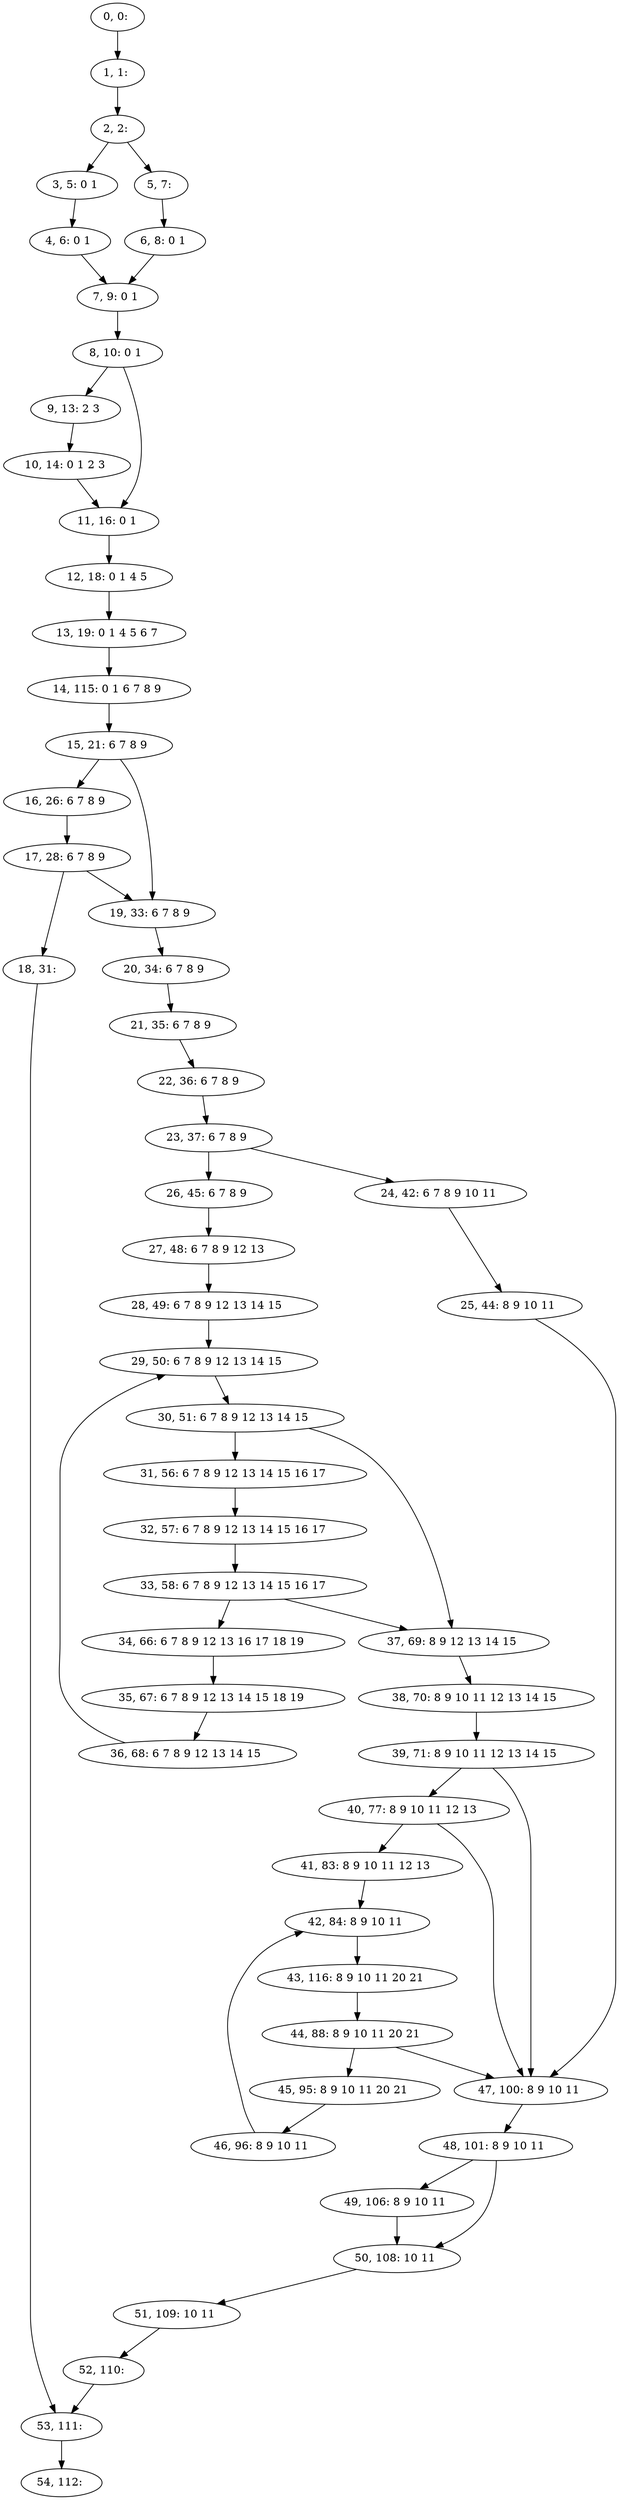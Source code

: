 digraph G {
0[label="0, 0: "];
1[label="1, 1: "];
2[label="2, 2: "];
3[label="3, 5: 0 1 "];
4[label="4, 6: 0 1 "];
5[label="5, 7: "];
6[label="6, 8: 0 1 "];
7[label="7, 9: 0 1 "];
8[label="8, 10: 0 1 "];
9[label="9, 13: 2 3 "];
10[label="10, 14: 0 1 2 3 "];
11[label="11, 16: 0 1 "];
12[label="12, 18: 0 1 4 5 "];
13[label="13, 19: 0 1 4 5 6 7 "];
14[label="14, 115: 0 1 6 7 8 9 "];
15[label="15, 21: 6 7 8 9 "];
16[label="16, 26: 6 7 8 9 "];
17[label="17, 28: 6 7 8 9 "];
18[label="18, 31: "];
19[label="19, 33: 6 7 8 9 "];
20[label="20, 34: 6 7 8 9 "];
21[label="21, 35: 6 7 8 9 "];
22[label="22, 36: 6 7 8 9 "];
23[label="23, 37: 6 7 8 9 "];
24[label="24, 42: 6 7 8 9 10 11 "];
25[label="25, 44: 8 9 10 11 "];
26[label="26, 45: 6 7 8 9 "];
27[label="27, 48: 6 7 8 9 12 13 "];
28[label="28, 49: 6 7 8 9 12 13 14 15 "];
29[label="29, 50: 6 7 8 9 12 13 14 15 "];
30[label="30, 51: 6 7 8 9 12 13 14 15 "];
31[label="31, 56: 6 7 8 9 12 13 14 15 16 17 "];
32[label="32, 57: 6 7 8 9 12 13 14 15 16 17 "];
33[label="33, 58: 6 7 8 9 12 13 14 15 16 17 "];
34[label="34, 66: 6 7 8 9 12 13 16 17 18 19 "];
35[label="35, 67: 6 7 8 9 12 13 14 15 18 19 "];
36[label="36, 68: 6 7 8 9 12 13 14 15 "];
37[label="37, 69: 8 9 12 13 14 15 "];
38[label="38, 70: 8 9 10 11 12 13 14 15 "];
39[label="39, 71: 8 9 10 11 12 13 14 15 "];
40[label="40, 77: 8 9 10 11 12 13 "];
41[label="41, 83: 8 9 10 11 12 13 "];
42[label="42, 84: 8 9 10 11 "];
43[label="43, 116: 8 9 10 11 20 21 "];
44[label="44, 88: 8 9 10 11 20 21 "];
45[label="45, 95: 8 9 10 11 20 21 "];
46[label="46, 96: 8 9 10 11 "];
47[label="47, 100: 8 9 10 11 "];
48[label="48, 101: 8 9 10 11 "];
49[label="49, 106: 8 9 10 11 "];
50[label="50, 108: 10 11 "];
51[label="51, 109: 10 11 "];
52[label="52, 110: "];
53[label="53, 111: "];
54[label="54, 112: "];
0->1 ;
1->2 ;
2->3 ;
2->5 ;
3->4 ;
4->7 ;
5->6 ;
6->7 ;
7->8 ;
8->9 ;
8->11 ;
9->10 ;
10->11 ;
11->12 ;
12->13 ;
13->14 ;
14->15 ;
15->16 ;
15->19 ;
16->17 ;
17->18 ;
17->19 ;
18->53 ;
19->20 ;
20->21 ;
21->22 ;
22->23 ;
23->24 ;
23->26 ;
24->25 ;
25->47 ;
26->27 ;
27->28 ;
28->29 ;
29->30 ;
30->31 ;
30->37 ;
31->32 ;
32->33 ;
33->34 ;
33->37 ;
34->35 ;
35->36 ;
36->29 ;
37->38 ;
38->39 ;
39->40 ;
39->47 ;
40->41 ;
40->47 ;
41->42 ;
42->43 ;
43->44 ;
44->45 ;
44->47 ;
45->46 ;
46->42 ;
47->48 ;
48->49 ;
48->50 ;
49->50 ;
50->51 ;
51->52 ;
52->53 ;
53->54 ;
}
